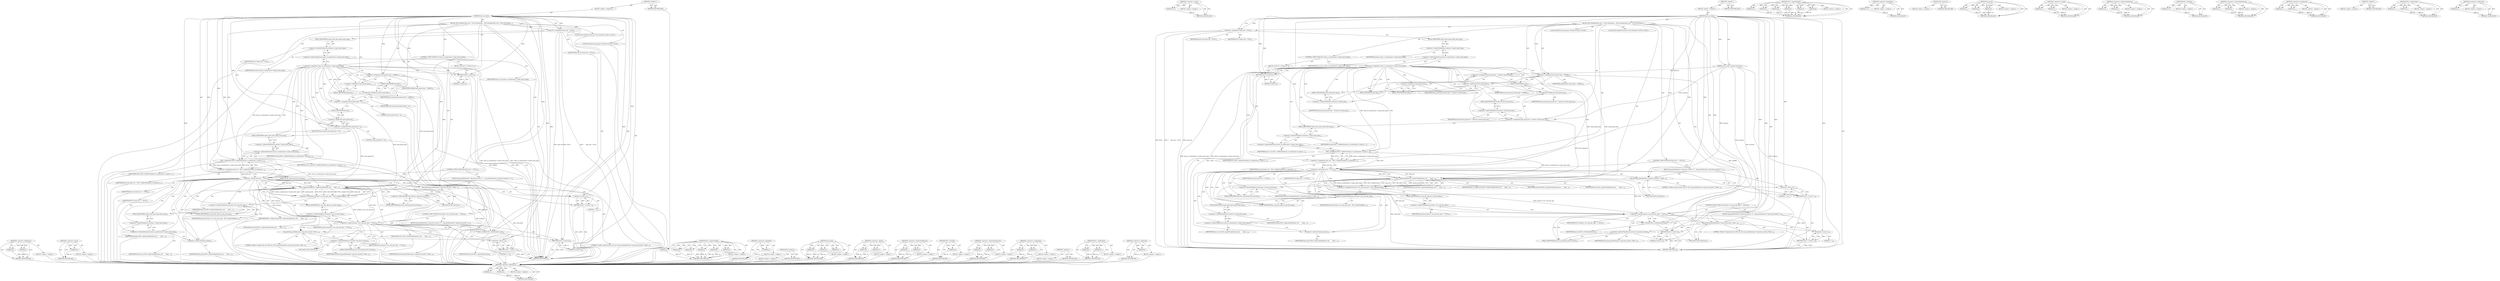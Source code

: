 digraph "&lt;operator&gt;.addressOf" {
vulnerable_146 [label=<(METHOD,&lt;operator&gt;.fieldAccess)>];
vulnerable_147 [label=<(PARAM,p1)>];
vulnerable_148 [label=<(PARAM,p2)>];
vulnerable_149 [label=<(BLOCK,&lt;empty&gt;,&lt;empty&gt;)>];
vulnerable_150 [label=<(METHOD_RETURN,ANY)>];
vulnerable_170 [label=<(METHOD,&lt;operator&gt;.minus)>];
vulnerable_171 [label=<(PARAM,p1)>];
vulnerable_172 [label=<(BLOCK,&lt;empty&gt;,&lt;empty&gt;)>];
vulnerable_173 [label=<(METHOD_RETURN,ANY)>];
vulnerable_6 [label=<(METHOD,&lt;global&gt;)<SUB>1</SUB>>];
vulnerable_7 [label=<(BLOCK,&lt;empty&gt;,&lt;empty&gt;)<SUB>1</SUB>>];
vulnerable_8 [label=<(METHOD,init_nss_hash)<SUB>1</SUB>>];
vulnerable_9 [label=<(PARAM,struct crypto_instance *instance)<SUB>1</SUB>>];
vulnerable_10 [label=<(BLOCK,{
	PK11SlotInfo*	hash_slot = NULL;
	SECItem		ha...,{
	PK11SlotInfo*	hash_slot = NULL;
	SECItem		ha...)<SUB>2</SUB>>];
vulnerable_11 [label="<(LOCAL,PK11SlotInfo* hash_slot: PK11SlotInfo*)<SUB>3</SUB>>"];
vulnerable_12 [label=<(&lt;operator&gt;.assignment,*	hash_slot = NULL)<SUB>3</SUB>>];
vulnerable_13 [label=<(IDENTIFIER,hash_slot,*	hash_slot = NULL)<SUB>3</SUB>>];
vulnerable_14 [label=<(IDENTIFIER,NULL,*	hash_slot = NULL)<SUB>3</SUB>>];
vulnerable_15 [label="<(LOCAL,SECItem hash_param: SECItem)<SUB>4</SUB>>"];
vulnerable_16 [label=<(CONTROL_STRUCTURE,IF,if (!hash_to_nss[instance-&gt;crypto_hash_type]))<SUB>6</SUB>>];
vulnerable_17 [label=<(&lt;operator&gt;.logicalNot,!hash_to_nss[instance-&gt;crypto_hash_type])<SUB>6</SUB>>];
vulnerable_18 [label=<(&lt;operator&gt;.indirectIndexAccess,hash_to_nss[instance-&gt;crypto_hash_type])<SUB>6</SUB>>];
vulnerable_19 [label=<(IDENTIFIER,hash_to_nss,!hash_to_nss[instance-&gt;crypto_hash_type])<SUB>6</SUB>>];
vulnerable_20 [label=<(&lt;operator&gt;.indirectFieldAccess,instance-&gt;crypto_hash_type)<SUB>6</SUB>>];
vulnerable_21 [label=<(IDENTIFIER,instance,!hash_to_nss[instance-&gt;crypto_hash_type])<SUB>6</SUB>>];
vulnerable_22 [label=<(FIELD_IDENTIFIER,crypto_hash_type,crypto_hash_type)<SUB>6</SUB>>];
vulnerable_23 [label=<(BLOCK,{
		return 0;
 	},{
		return 0;
 	})<SUB>6</SUB>>];
vulnerable_24 [label=<(RETURN,return 0;,return 0;)<SUB>7</SUB>>];
vulnerable_25 [label=<(LITERAL,0,return 0;)<SUB>7</SUB>>];
vulnerable_26 [label=<(&lt;operator&gt;.assignment,hash_param.type = siBuffer)<SUB>10</SUB>>];
vulnerable_27 [label=<(&lt;operator&gt;.fieldAccess,hash_param.type)<SUB>10</SUB>>];
vulnerable_28 [label=<(IDENTIFIER,hash_param,hash_param.type = siBuffer)<SUB>10</SUB>>];
vulnerable_29 [label=<(FIELD_IDENTIFIER,type,type)<SUB>10</SUB>>];
vulnerable_30 [label=<(IDENTIFIER,siBuffer,hash_param.type = siBuffer)<SUB>10</SUB>>];
vulnerable_31 [label=<(&lt;operator&gt;.assignment,hash_param.data = 0)<SUB>11</SUB>>];
vulnerable_32 [label=<(&lt;operator&gt;.fieldAccess,hash_param.data)<SUB>11</SUB>>];
vulnerable_33 [label=<(IDENTIFIER,hash_param,hash_param.data = 0)<SUB>11</SUB>>];
vulnerable_34 [label=<(FIELD_IDENTIFIER,data,data)<SUB>11</SUB>>];
vulnerable_35 [label=<(LITERAL,0,hash_param.data = 0)<SUB>11</SUB>>];
vulnerable_36 [label=<(&lt;operator&gt;.assignment,hash_param.len = 0)<SUB>12</SUB>>];
vulnerable_37 [label=<(&lt;operator&gt;.fieldAccess,hash_param.len)<SUB>12</SUB>>];
vulnerable_38 [label=<(IDENTIFIER,hash_param,hash_param.len = 0)<SUB>12</SUB>>];
vulnerable_39 [label=<(FIELD_IDENTIFIER,len,len)<SUB>12</SUB>>];
vulnerable_40 [label=<(LITERAL,0,hash_param.len = 0)<SUB>12</SUB>>];
vulnerable_41 [label=<(&lt;operator&gt;.assignment,hash_slot = PK11_GetBestSlot(hash_to_nss[instan...)<SUB>14</SUB>>];
vulnerable_42 [label=<(IDENTIFIER,hash_slot,hash_slot = PK11_GetBestSlot(hash_to_nss[instan...)<SUB>14</SUB>>];
vulnerable_43 [label=<(PK11_GetBestSlot,PK11_GetBestSlot(hash_to_nss[instance-&gt;crypto_h...)<SUB>14</SUB>>];
vulnerable_44 [label=<(&lt;operator&gt;.indirectIndexAccess,hash_to_nss[instance-&gt;crypto_hash_type])<SUB>14</SUB>>];
vulnerable_45 [label=<(IDENTIFIER,hash_to_nss,PK11_GetBestSlot(hash_to_nss[instance-&gt;crypto_h...)<SUB>14</SUB>>];
vulnerable_46 [label=<(&lt;operator&gt;.indirectFieldAccess,instance-&gt;crypto_hash_type)<SUB>14</SUB>>];
vulnerable_47 [label=<(IDENTIFIER,instance,PK11_GetBestSlot(hash_to_nss[instance-&gt;crypto_h...)<SUB>14</SUB>>];
vulnerable_48 [label=<(FIELD_IDENTIFIER,crypto_hash_type,crypto_hash_type)<SUB>14</SUB>>];
vulnerable_49 [label=<(IDENTIFIER,NULL,PK11_GetBestSlot(hash_to_nss[instance-&gt;crypto_h...)<SUB>14</SUB>>];
vulnerable_50 [label=<(CONTROL_STRUCTURE,IF,if (hash_slot == NULL))<SUB>15</SUB>>];
vulnerable_51 [label=<(&lt;operator&gt;.equals,hash_slot == NULL)<SUB>15</SUB>>];
vulnerable_52 [label=<(IDENTIFIER,hash_slot,hash_slot == NULL)<SUB>15</SUB>>];
vulnerable_53 [label=<(IDENTIFIER,NULL,hash_slot == NULL)<SUB>15</SUB>>];
vulnerable_54 [label=<(BLOCK,{
		log_printf(instance-&gt;log_level_security, &quot;U...,{
		log_printf(instance-&gt;log_level_security, &quot;U...)<SUB>15</SUB>>];
vulnerable_55 [label=<(log_printf,log_printf(instance-&gt;log_level_security, &quot;Unabl...)<SUB>16</SUB>>];
vulnerable_56 [label=<(&lt;operator&gt;.indirectFieldAccess,instance-&gt;log_level_security)<SUB>16</SUB>>];
vulnerable_57 [label=<(IDENTIFIER,instance,log_printf(instance-&gt;log_level_security, &quot;Unabl...)<SUB>16</SUB>>];
vulnerable_58 [label=<(FIELD_IDENTIFIER,log_level_security,log_level_security)<SUB>16</SUB>>];
vulnerable_59 [label=<(LITERAL,&quot;Unable to find security slot (err %d)&quot;,log_printf(instance-&gt;log_level_security, &quot;Unabl...)<SUB>16</SUB>>];
vulnerable_60 [label=<(PR_GetError,PR_GetError())<SUB>17</SUB>>];
vulnerable_61 [label=<(RETURN,return -1;,return -1;)<SUB>18</SUB>>];
vulnerable_62 [label=<(&lt;operator&gt;.minus,-1)<SUB>18</SUB>>];
vulnerable_63 [label=<(LITERAL,1,-1)<SUB>18</SUB>>];
vulnerable_64 [label=<(&lt;operator&gt;.assignment,instance-&gt;nss_sym_key_sign = PK11_ImportSymKey(...)<SUB>21</SUB>>];
vulnerable_65 [label=<(&lt;operator&gt;.indirectFieldAccess,instance-&gt;nss_sym_key_sign)<SUB>21</SUB>>];
vulnerable_66 [label=<(IDENTIFIER,instance,instance-&gt;nss_sym_key_sign = PK11_ImportSymKey(...)<SUB>21</SUB>>];
vulnerable_67 [label=<(FIELD_IDENTIFIER,nss_sym_key_sign,nss_sym_key_sign)<SUB>21</SUB>>];
vulnerable_68 [label=<(PK11_ImportSymKey,PK11_ImportSymKey(hash_slot,
						       hash_...)<SUB>21</SUB>>];
vulnerable_69 [label=<(IDENTIFIER,hash_slot,PK11_ImportSymKey(hash_slot,
						       hash_...)<SUB>21</SUB>>];
vulnerable_70 [label=<(&lt;operator&gt;.indirectIndexAccess,hash_to_nss[instance-&gt;crypto_hash_type])<SUB>22</SUB>>];
vulnerable_71 [label=<(IDENTIFIER,hash_to_nss,PK11_ImportSymKey(hash_slot,
						       hash_...)<SUB>22</SUB>>];
vulnerable_72 [label=<(&lt;operator&gt;.indirectFieldAccess,instance-&gt;crypto_hash_type)<SUB>22</SUB>>];
vulnerable_73 [label=<(IDENTIFIER,instance,PK11_ImportSymKey(hash_slot,
						       hash_...)<SUB>22</SUB>>];
vulnerable_74 [label=<(FIELD_IDENTIFIER,crypto_hash_type,crypto_hash_type)<SUB>22</SUB>>];
vulnerable_75 [label=<(IDENTIFIER,PK11_OriginUnwrap,PK11_ImportSymKey(hash_slot,
						       hash_...)<SUB>23</SUB>>];
vulnerable_76 [label=<(IDENTIFIER,CKA_SIGN,PK11_ImportSymKey(hash_slot,
						       hash_...)<SUB>23</SUB>>];
vulnerable_77 [label=<(&lt;operator&gt;.addressOf,&amp;hash_param)<SUB>24</SUB>>];
vulnerable_78 [label=<(IDENTIFIER,hash_param,PK11_ImportSymKey(hash_slot,
						       hash_...)<SUB>24</SUB>>];
vulnerable_79 [label=<(IDENTIFIER,NULL,PK11_ImportSymKey(hash_slot,
						       hash_...)<SUB>24</SUB>>];
vulnerable_80 [label=<(CONTROL_STRUCTURE,IF,if (instance-&gt;nss_sym_key_sign == NULL))<SUB>25</SUB>>];
vulnerable_81 [label=<(&lt;operator&gt;.equals,instance-&gt;nss_sym_key_sign == NULL)<SUB>25</SUB>>];
vulnerable_82 [label=<(&lt;operator&gt;.indirectFieldAccess,instance-&gt;nss_sym_key_sign)<SUB>25</SUB>>];
vulnerable_83 [label=<(IDENTIFIER,instance,instance-&gt;nss_sym_key_sign == NULL)<SUB>25</SUB>>];
vulnerable_84 [label=<(FIELD_IDENTIFIER,nss_sym_key_sign,nss_sym_key_sign)<SUB>25</SUB>>];
vulnerable_85 [label=<(IDENTIFIER,NULL,instance-&gt;nss_sym_key_sign == NULL)<SUB>25</SUB>>];
vulnerable_86 [label=<(BLOCK,{
		log_printf(instance-&gt;log_level_security, &quot;F...,{
		log_printf(instance-&gt;log_level_security, &quot;F...)<SUB>25</SUB>>];
vulnerable_87 [label=<(log_printf,log_printf(instance-&gt;log_level_security, &quot;Failu...)<SUB>26</SUB>>];
vulnerable_88 [label=<(&lt;operator&gt;.indirectFieldAccess,instance-&gt;log_level_security)<SUB>26</SUB>>];
vulnerable_89 [label=<(IDENTIFIER,instance,log_printf(instance-&gt;log_level_security, &quot;Failu...)<SUB>26</SUB>>];
vulnerable_90 [label=<(FIELD_IDENTIFIER,log_level_security,log_level_security)<SUB>26</SUB>>];
vulnerable_91 [label=<(LITERAL,&quot;Failure to import key into NSS (err %d)&quot;,log_printf(instance-&gt;log_level_security, &quot;Failu...)<SUB>26</SUB>>];
vulnerable_92 [label=<(PR_GetError,PR_GetError())<SUB>27</SUB>>];
vulnerable_93 [label=<(RETURN,return -1;,return -1;)<SUB>28</SUB>>];
vulnerable_94 [label=<(&lt;operator&gt;.minus,-1)<SUB>28</SUB>>];
vulnerable_95 [label=<(LITERAL,1,-1)<SUB>28</SUB>>];
vulnerable_96 [label=<(PK11_FreeSlot,PK11_FreeSlot(hash_slot))<SUB>31</SUB>>];
vulnerable_97 [label=<(IDENTIFIER,hash_slot,PK11_FreeSlot(hash_slot))<SUB>31</SUB>>];
vulnerable_98 [label=<(RETURN,return 0;,return 0;)<SUB>33</SUB>>];
vulnerable_99 [label=<(LITERAL,0,return 0;)<SUB>33</SUB>>];
vulnerable_100 [label=<(METHOD_RETURN,int)<SUB>1</SUB>>];
vulnerable_102 [label=<(METHOD_RETURN,ANY)<SUB>1</SUB>>];
vulnerable_174 [label=<(METHOD,PK11_ImportSymKey)>];
vulnerable_175 [label=<(PARAM,p1)>];
vulnerable_176 [label=<(PARAM,p2)>];
vulnerable_177 [label=<(PARAM,p3)>];
vulnerable_178 [label=<(PARAM,p4)>];
vulnerable_179 [label=<(PARAM,p5)>];
vulnerable_180 [label=<(PARAM,p6)>];
vulnerable_181 [label=<(BLOCK,&lt;empty&gt;,&lt;empty&gt;)>];
vulnerable_182 [label=<(METHOD_RETURN,ANY)>];
vulnerable_132 [label=<(METHOD,&lt;operator&gt;.logicalNot)>];
vulnerable_133 [label=<(PARAM,p1)>];
vulnerable_134 [label=<(BLOCK,&lt;empty&gt;,&lt;empty&gt;)>];
vulnerable_135 [label=<(METHOD_RETURN,ANY)>];
vulnerable_167 [label=<(METHOD,PR_GetError)>];
vulnerable_168 [label=<(BLOCK,&lt;empty&gt;,&lt;empty&gt;)>];
vulnerable_169 [label=<(METHOD_RETURN,ANY)>];
vulnerable_161 [label=<(METHOD,log_printf)>];
vulnerable_162 [label=<(PARAM,p1)>];
vulnerable_163 [label=<(PARAM,p2)>];
vulnerable_164 [label=<(PARAM,p3)>];
vulnerable_165 [label=<(BLOCK,&lt;empty&gt;,&lt;empty&gt;)>];
vulnerable_166 [label=<(METHOD_RETURN,ANY)>];
vulnerable_156 [label=<(METHOD,&lt;operator&gt;.equals)>];
vulnerable_157 [label=<(PARAM,p1)>];
vulnerable_158 [label=<(PARAM,p2)>];
vulnerable_159 [label=<(BLOCK,&lt;empty&gt;,&lt;empty&gt;)>];
vulnerable_160 [label=<(METHOD_RETURN,ANY)>];
vulnerable_141 [label=<(METHOD,&lt;operator&gt;.indirectFieldAccess)>];
vulnerable_142 [label=<(PARAM,p1)>];
vulnerable_143 [label=<(PARAM,p2)>];
vulnerable_144 [label=<(BLOCK,&lt;empty&gt;,&lt;empty&gt;)>];
vulnerable_145 [label=<(METHOD_RETURN,ANY)>];
vulnerable_187 [label=<(METHOD,PK11_FreeSlot)>];
vulnerable_188 [label=<(PARAM,p1)>];
vulnerable_189 [label=<(BLOCK,&lt;empty&gt;,&lt;empty&gt;)>];
vulnerable_190 [label=<(METHOD_RETURN,ANY)>];
vulnerable_136 [label=<(METHOD,&lt;operator&gt;.indirectIndexAccess)>];
vulnerable_137 [label=<(PARAM,p1)>];
vulnerable_138 [label=<(PARAM,p2)>];
vulnerable_139 [label=<(BLOCK,&lt;empty&gt;,&lt;empty&gt;)>];
vulnerable_140 [label=<(METHOD_RETURN,ANY)>];
vulnerable_127 [label=<(METHOD,&lt;operator&gt;.assignment)>];
vulnerable_128 [label=<(PARAM,p1)>];
vulnerable_129 [label=<(PARAM,p2)>];
vulnerable_130 [label=<(BLOCK,&lt;empty&gt;,&lt;empty&gt;)>];
vulnerable_131 [label=<(METHOD_RETURN,ANY)>];
vulnerable_121 [label=<(METHOD,&lt;global&gt;)<SUB>1</SUB>>];
vulnerable_122 [label=<(BLOCK,&lt;empty&gt;,&lt;empty&gt;)>];
vulnerable_123 [label=<(METHOD_RETURN,ANY)>];
vulnerable_151 [label=<(METHOD,PK11_GetBestSlot)>];
vulnerable_152 [label=<(PARAM,p1)>];
vulnerable_153 [label=<(PARAM,p2)>];
vulnerable_154 [label=<(BLOCK,&lt;empty&gt;,&lt;empty&gt;)>];
vulnerable_155 [label=<(METHOD_RETURN,ANY)>];
vulnerable_183 [label=<(METHOD,&lt;operator&gt;.addressOf)>];
vulnerable_184 [label=<(PARAM,p1)>];
vulnerable_185 [label=<(BLOCK,&lt;empty&gt;,&lt;empty&gt;)>];
vulnerable_186 [label=<(METHOD_RETURN,ANY)>];
fixed_150 [label=<(METHOD,&lt;operator&gt;.fieldAccess)>];
fixed_151 [label=<(PARAM,p1)>];
fixed_152 [label=<(PARAM,p2)>];
fixed_153 [label=<(BLOCK,&lt;empty&gt;,&lt;empty&gt;)>];
fixed_154 [label=<(METHOD_RETURN,ANY)>];
fixed_174 [label=<(METHOD,&lt;operator&gt;.minus)>];
fixed_175 [label=<(PARAM,p1)>];
fixed_176 [label=<(BLOCK,&lt;empty&gt;,&lt;empty&gt;)>];
fixed_177 [label=<(METHOD_RETURN,ANY)>];
fixed_6 [label=<(METHOD,&lt;global&gt;)<SUB>1</SUB>>];
fixed_7 [label=<(BLOCK,&lt;empty&gt;,&lt;empty&gt;)<SUB>1</SUB>>];
fixed_8 [label=<(METHOD,init_nss_hash)<SUB>1</SUB>>];
fixed_9 [label=<(PARAM,struct crypto_instance *instance)<SUB>1</SUB>>];
fixed_10 [label=<(BLOCK,{
	PK11SlotInfo*	hash_slot = NULL;
	SECItem		ha...,{
	PK11SlotInfo*	hash_slot = NULL;
	SECItem		ha...)<SUB>2</SUB>>];
fixed_11 [label="<(LOCAL,PK11SlotInfo* hash_slot: PK11SlotInfo*)<SUB>3</SUB>>"];
fixed_12 [label=<(&lt;operator&gt;.assignment,*	hash_slot = NULL)<SUB>3</SUB>>];
fixed_13 [label=<(IDENTIFIER,hash_slot,*	hash_slot = NULL)<SUB>3</SUB>>];
fixed_14 [label=<(IDENTIFIER,NULL,*	hash_slot = NULL)<SUB>3</SUB>>];
fixed_15 [label="<(LOCAL,SECItem hash_param: SECItem)<SUB>4</SUB>>"];
fixed_16 [label=<(CONTROL_STRUCTURE,IF,if (!hash_to_nss[instance-&gt;crypto_hash_type]))<SUB>6</SUB>>];
fixed_17 [label=<(&lt;operator&gt;.logicalNot,!hash_to_nss[instance-&gt;crypto_hash_type])<SUB>6</SUB>>];
fixed_18 [label=<(&lt;operator&gt;.indirectIndexAccess,hash_to_nss[instance-&gt;crypto_hash_type])<SUB>6</SUB>>];
fixed_19 [label=<(IDENTIFIER,hash_to_nss,!hash_to_nss[instance-&gt;crypto_hash_type])<SUB>6</SUB>>];
fixed_20 [label=<(&lt;operator&gt;.indirectFieldAccess,instance-&gt;crypto_hash_type)<SUB>6</SUB>>];
fixed_21 [label=<(IDENTIFIER,instance,!hash_to_nss[instance-&gt;crypto_hash_type])<SUB>6</SUB>>];
fixed_22 [label=<(FIELD_IDENTIFIER,crypto_hash_type,crypto_hash_type)<SUB>6</SUB>>];
fixed_23 [label=<(BLOCK,{
		return 0;
 	},{
		return 0;
 	})<SUB>6</SUB>>];
fixed_24 [label=<(RETURN,return 0;,return 0;)<SUB>7</SUB>>];
fixed_25 [label=<(LITERAL,0,return 0;)<SUB>7</SUB>>];
fixed_26 [label=<(&lt;operator&gt;.assignment,hash_param.type = siBuffer)<SUB>10</SUB>>];
fixed_27 [label=<(&lt;operator&gt;.fieldAccess,hash_param.type)<SUB>10</SUB>>];
fixed_28 [label=<(IDENTIFIER,hash_param,hash_param.type = siBuffer)<SUB>10</SUB>>];
fixed_29 [label=<(FIELD_IDENTIFIER,type,type)<SUB>10</SUB>>];
fixed_30 [label=<(IDENTIFIER,siBuffer,hash_param.type = siBuffer)<SUB>10</SUB>>];
fixed_31 [label=<(&lt;operator&gt;.assignment,hash_param.data = instance-&gt;private_key)<SUB>11</SUB>>];
fixed_32 [label=<(&lt;operator&gt;.fieldAccess,hash_param.data)<SUB>11</SUB>>];
fixed_33 [label=<(IDENTIFIER,hash_param,hash_param.data = instance-&gt;private_key)<SUB>11</SUB>>];
fixed_34 [label=<(FIELD_IDENTIFIER,data,data)<SUB>11</SUB>>];
fixed_35 [label=<(&lt;operator&gt;.indirectFieldAccess,instance-&gt;private_key)<SUB>11</SUB>>];
fixed_36 [label=<(IDENTIFIER,instance,hash_param.data = instance-&gt;private_key)<SUB>11</SUB>>];
fixed_37 [label=<(FIELD_IDENTIFIER,private_key,private_key)<SUB>11</SUB>>];
fixed_38 [label=<(&lt;operator&gt;.assignment,hash_param.len = instance-&gt;private_key_len)<SUB>12</SUB>>];
fixed_39 [label=<(&lt;operator&gt;.fieldAccess,hash_param.len)<SUB>12</SUB>>];
fixed_40 [label=<(IDENTIFIER,hash_param,hash_param.len = instance-&gt;private_key_len)<SUB>12</SUB>>];
fixed_41 [label=<(FIELD_IDENTIFIER,len,len)<SUB>12</SUB>>];
fixed_42 [label=<(&lt;operator&gt;.indirectFieldAccess,instance-&gt;private_key_len)<SUB>12</SUB>>];
fixed_43 [label=<(IDENTIFIER,instance,hash_param.len = instance-&gt;private_key_len)<SUB>12</SUB>>];
fixed_44 [label=<(FIELD_IDENTIFIER,private_key_len,private_key_len)<SUB>12</SUB>>];
fixed_45 [label=<(&lt;operator&gt;.assignment,hash_slot = PK11_GetBestSlot(hash_to_nss[instan...)<SUB>14</SUB>>];
fixed_46 [label=<(IDENTIFIER,hash_slot,hash_slot = PK11_GetBestSlot(hash_to_nss[instan...)<SUB>14</SUB>>];
fixed_47 [label=<(PK11_GetBestSlot,PK11_GetBestSlot(hash_to_nss[instance-&gt;crypto_h...)<SUB>14</SUB>>];
fixed_48 [label=<(&lt;operator&gt;.indirectIndexAccess,hash_to_nss[instance-&gt;crypto_hash_type])<SUB>14</SUB>>];
fixed_49 [label=<(IDENTIFIER,hash_to_nss,PK11_GetBestSlot(hash_to_nss[instance-&gt;crypto_h...)<SUB>14</SUB>>];
fixed_50 [label=<(&lt;operator&gt;.indirectFieldAccess,instance-&gt;crypto_hash_type)<SUB>14</SUB>>];
fixed_51 [label=<(IDENTIFIER,instance,PK11_GetBestSlot(hash_to_nss[instance-&gt;crypto_h...)<SUB>14</SUB>>];
fixed_52 [label=<(FIELD_IDENTIFIER,crypto_hash_type,crypto_hash_type)<SUB>14</SUB>>];
fixed_53 [label=<(IDENTIFIER,NULL,PK11_GetBestSlot(hash_to_nss[instance-&gt;crypto_h...)<SUB>14</SUB>>];
fixed_54 [label=<(CONTROL_STRUCTURE,IF,if (hash_slot == NULL))<SUB>15</SUB>>];
fixed_55 [label=<(&lt;operator&gt;.equals,hash_slot == NULL)<SUB>15</SUB>>];
fixed_56 [label=<(IDENTIFIER,hash_slot,hash_slot == NULL)<SUB>15</SUB>>];
fixed_57 [label=<(IDENTIFIER,NULL,hash_slot == NULL)<SUB>15</SUB>>];
fixed_58 [label=<(BLOCK,{
		log_printf(instance-&gt;log_level_security, &quot;U...,{
		log_printf(instance-&gt;log_level_security, &quot;U...)<SUB>15</SUB>>];
fixed_59 [label=<(log_printf,log_printf(instance-&gt;log_level_security, &quot;Unabl...)<SUB>16</SUB>>];
fixed_60 [label=<(&lt;operator&gt;.indirectFieldAccess,instance-&gt;log_level_security)<SUB>16</SUB>>];
fixed_61 [label=<(IDENTIFIER,instance,log_printf(instance-&gt;log_level_security, &quot;Unabl...)<SUB>16</SUB>>];
fixed_62 [label=<(FIELD_IDENTIFIER,log_level_security,log_level_security)<SUB>16</SUB>>];
fixed_63 [label=<(LITERAL,&quot;Unable to find security slot (err %d)&quot;,log_printf(instance-&gt;log_level_security, &quot;Unabl...)<SUB>16</SUB>>];
fixed_64 [label=<(PR_GetError,PR_GetError())<SUB>17</SUB>>];
fixed_65 [label=<(RETURN,return -1;,return -1;)<SUB>18</SUB>>];
fixed_66 [label=<(&lt;operator&gt;.minus,-1)<SUB>18</SUB>>];
fixed_67 [label=<(LITERAL,1,-1)<SUB>18</SUB>>];
fixed_68 [label=<(&lt;operator&gt;.assignment,instance-&gt;nss_sym_key_sign = PK11_ImportSymKey(...)<SUB>21</SUB>>];
fixed_69 [label=<(&lt;operator&gt;.indirectFieldAccess,instance-&gt;nss_sym_key_sign)<SUB>21</SUB>>];
fixed_70 [label=<(IDENTIFIER,instance,instance-&gt;nss_sym_key_sign = PK11_ImportSymKey(...)<SUB>21</SUB>>];
fixed_71 [label=<(FIELD_IDENTIFIER,nss_sym_key_sign,nss_sym_key_sign)<SUB>21</SUB>>];
fixed_72 [label=<(PK11_ImportSymKey,PK11_ImportSymKey(hash_slot,
						       hash_...)<SUB>21</SUB>>];
fixed_73 [label=<(IDENTIFIER,hash_slot,PK11_ImportSymKey(hash_slot,
						       hash_...)<SUB>21</SUB>>];
fixed_74 [label=<(&lt;operator&gt;.indirectIndexAccess,hash_to_nss[instance-&gt;crypto_hash_type])<SUB>22</SUB>>];
fixed_75 [label=<(IDENTIFIER,hash_to_nss,PK11_ImportSymKey(hash_slot,
						       hash_...)<SUB>22</SUB>>];
fixed_76 [label=<(&lt;operator&gt;.indirectFieldAccess,instance-&gt;crypto_hash_type)<SUB>22</SUB>>];
fixed_77 [label=<(IDENTIFIER,instance,PK11_ImportSymKey(hash_slot,
						       hash_...)<SUB>22</SUB>>];
fixed_78 [label=<(FIELD_IDENTIFIER,crypto_hash_type,crypto_hash_type)<SUB>22</SUB>>];
fixed_79 [label=<(IDENTIFIER,PK11_OriginUnwrap,PK11_ImportSymKey(hash_slot,
						       hash_...)<SUB>23</SUB>>];
fixed_80 [label=<(IDENTIFIER,CKA_SIGN,PK11_ImportSymKey(hash_slot,
						       hash_...)<SUB>23</SUB>>];
fixed_81 [label=<(&lt;operator&gt;.addressOf,&amp;hash_param)<SUB>24</SUB>>];
fixed_82 [label=<(IDENTIFIER,hash_param,PK11_ImportSymKey(hash_slot,
						       hash_...)<SUB>24</SUB>>];
fixed_83 [label=<(IDENTIFIER,NULL,PK11_ImportSymKey(hash_slot,
						       hash_...)<SUB>24</SUB>>];
fixed_84 [label=<(CONTROL_STRUCTURE,IF,if (instance-&gt;nss_sym_key_sign == NULL))<SUB>25</SUB>>];
fixed_85 [label=<(&lt;operator&gt;.equals,instance-&gt;nss_sym_key_sign == NULL)<SUB>25</SUB>>];
fixed_86 [label=<(&lt;operator&gt;.indirectFieldAccess,instance-&gt;nss_sym_key_sign)<SUB>25</SUB>>];
fixed_87 [label=<(IDENTIFIER,instance,instance-&gt;nss_sym_key_sign == NULL)<SUB>25</SUB>>];
fixed_88 [label=<(FIELD_IDENTIFIER,nss_sym_key_sign,nss_sym_key_sign)<SUB>25</SUB>>];
fixed_89 [label=<(IDENTIFIER,NULL,instance-&gt;nss_sym_key_sign == NULL)<SUB>25</SUB>>];
fixed_90 [label=<(BLOCK,{
		log_printf(instance-&gt;log_level_security, &quot;F...,{
		log_printf(instance-&gt;log_level_security, &quot;F...)<SUB>25</SUB>>];
fixed_91 [label=<(log_printf,log_printf(instance-&gt;log_level_security, &quot;Failu...)<SUB>26</SUB>>];
fixed_92 [label=<(&lt;operator&gt;.indirectFieldAccess,instance-&gt;log_level_security)<SUB>26</SUB>>];
fixed_93 [label=<(IDENTIFIER,instance,log_printf(instance-&gt;log_level_security, &quot;Failu...)<SUB>26</SUB>>];
fixed_94 [label=<(FIELD_IDENTIFIER,log_level_security,log_level_security)<SUB>26</SUB>>];
fixed_95 [label=<(LITERAL,&quot;Failure to import key into NSS (err %d)&quot;,log_printf(instance-&gt;log_level_security, &quot;Failu...)<SUB>26</SUB>>];
fixed_96 [label=<(PR_GetError,PR_GetError())<SUB>27</SUB>>];
fixed_97 [label=<(RETURN,return -1;,return -1;)<SUB>28</SUB>>];
fixed_98 [label=<(&lt;operator&gt;.minus,-1)<SUB>28</SUB>>];
fixed_99 [label=<(LITERAL,1,-1)<SUB>28</SUB>>];
fixed_100 [label=<(PK11_FreeSlot,PK11_FreeSlot(hash_slot))<SUB>31</SUB>>];
fixed_101 [label=<(IDENTIFIER,hash_slot,PK11_FreeSlot(hash_slot))<SUB>31</SUB>>];
fixed_102 [label=<(RETURN,return 0;,return 0;)<SUB>33</SUB>>];
fixed_103 [label=<(LITERAL,0,return 0;)<SUB>33</SUB>>];
fixed_104 [label=<(METHOD_RETURN,int)<SUB>1</SUB>>];
fixed_106 [label=<(METHOD_RETURN,ANY)<SUB>1</SUB>>];
fixed_178 [label=<(METHOD,PK11_ImportSymKey)>];
fixed_179 [label=<(PARAM,p1)>];
fixed_180 [label=<(PARAM,p2)>];
fixed_181 [label=<(PARAM,p3)>];
fixed_182 [label=<(PARAM,p4)>];
fixed_183 [label=<(PARAM,p5)>];
fixed_184 [label=<(PARAM,p6)>];
fixed_185 [label=<(BLOCK,&lt;empty&gt;,&lt;empty&gt;)>];
fixed_186 [label=<(METHOD_RETURN,ANY)>];
fixed_136 [label=<(METHOD,&lt;operator&gt;.logicalNot)>];
fixed_137 [label=<(PARAM,p1)>];
fixed_138 [label=<(BLOCK,&lt;empty&gt;,&lt;empty&gt;)>];
fixed_139 [label=<(METHOD_RETURN,ANY)>];
fixed_171 [label=<(METHOD,PR_GetError)>];
fixed_172 [label=<(BLOCK,&lt;empty&gt;,&lt;empty&gt;)>];
fixed_173 [label=<(METHOD_RETURN,ANY)>];
fixed_165 [label=<(METHOD,log_printf)>];
fixed_166 [label=<(PARAM,p1)>];
fixed_167 [label=<(PARAM,p2)>];
fixed_168 [label=<(PARAM,p3)>];
fixed_169 [label=<(BLOCK,&lt;empty&gt;,&lt;empty&gt;)>];
fixed_170 [label=<(METHOD_RETURN,ANY)>];
fixed_160 [label=<(METHOD,&lt;operator&gt;.equals)>];
fixed_161 [label=<(PARAM,p1)>];
fixed_162 [label=<(PARAM,p2)>];
fixed_163 [label=<(BLOCK,&lt;empty&gt;,&lt;empty&gt;)>];
fixed_164 [label=<(METHOD_RETURN,ANY)>];
fixed_145 [label=<(METHOD,&lt;operator&gt;.indirectFieldAccess)>];
fixed_146 [label=<(PARAM,p1)>];
fixed_147 [label=<(PARAM,p2)>];
fixed_148 [label=<(BLOCK,&lt;empty&gt;,&lt;empty&gt;)>];
fixed_149 [label=<(METHOD_RETURN,ANY)>];
fixed_191 [label=<(METHOD,PK11_FreeSlot)>];
fixed_192 [label=<(PARAM,p1)>];
fixed_193 [label=<(BLOCK,&lt;empty&gt;,&lt;empty&gt;)>];
fixed_194 [label=<(METHOD_RETURN,ANY)>];
fixed_140 [label=<(METHOD,&lt;operator&gt;.indirectIndexAccess)>];
fixed_141 [label=<(PARAM,p1)>];
fixed_142 [label=<(PARAM,p2)>];
fixed_143 [label=<(BLOCK,&lt;empty&gt;,&lt;empty&gt;)>];
fixed_144 [label=<(METHOD_RETURN,ANY)>];
fixed_131 [label=<(METHOD,&lt;operator&gt;.assignment)>];
fixed_132 [label=<(PARAM,p1)>];
fixed_133 [label=<(PARAM,p2)>];
fixed_134 [label=<(BLOCK,&lt;empty&gt;,&lt;empty&gt;)>];
fixed_135 [label=<(METHOD_RETURN,ANY)>];
fixed_125 [label=<(METHOD,&lt;global&gt;)<SUB>1</SUB>>];
fixed_126 [label=<(BLOCK,&lt;empty&gt;,&lt;empty&gt;)>];
fixed_127 [label=<(METHOD_RETURN,ANY)>];
fixed_155 [label=<(METHOD,PK11_GetBestSlot)>];
fixed_156 [label=<(PARAM,p1)>];
fixed_157 [label=<(PARAM,p2)>];
fixed_158 [label=<(BLOCK,&lt;empty&gt;,&lt;empty&gt;)>];
fixed_159 [label=<(METHOD_RETURN,ANY)>];
fixed_187 [label=<(METHOD,&lt;operator&gt;.addressOf)>];
fixed_188 [label=<(PARAM,p1)>];
fixed_189 [label=<(BLOCK,&lt;empty&gt;,&lt;empty&gt;)>];
fixed_190 [label=<(METHOD_RETURN,ANY)>];
vulnerable_146 -> vulnerable_147  [key=0, label="AST: "];
vulnerable_146 -> vulnerable_147  [key=1, label="DDG: "];
vulnerable_146 -> vulnerable_149  [key=0, label="AST: "];
vulnerable_146 -> vulnerable_148  [key=0, label="AST: "];
vulnerable_146 -> vulnerable_148  [key=1, label="DDG: "];
vulnerable_146 -> vulnerable_150  [key=0, label="AST: "];
vulnerable_146 -> vulnerable_150  [key=1, label="CFG: "];
vulnerable_147 -> vulnerable_150  [key=0, label="DDG: p1"];
vulnerable_148 -> vulnerable_150  [key=0, label="DDG: p2"];
vulnerable_149 -> fixed_150  [key=0];
vulnerable_150 -> fixed_150  [key=0];
vulnerable_170 -> vulnerable_171  [key=0, label="AST: "];
vulnerable_170 -> vulnerable_171  [key=1, label="DDG: "];
vulnerable_170 -> vulnerable_172  [key=0, label="AST: "];
vulnerable_170 -> vulnerable_173  [key=0, label="AST: "];
vulnerable_170 -> vulnerable_173  [key=1, label="CFG: "];
vulnerable_171 -> vulnerable_173  [key=0, label="DDG: p1"];
vulnerable_172 -> fixed_150  [key=0];
vulnerable_173 -> fixed_150  [key=0];
vulnerable_6 -> vulnerable_7  [key=0, label="AST: "];
vulnerable_6 -> vulnerable_102  [key=0, label="AST: "];
vulnerable_6 -> vulnerable_102  [key=1, label="CFG: "];
vulnerable_7 -> vulnerable_8  [key=0, label="AST: "];
vulnerable_8 -> vulnerable_9  [key=0, label="AST: "];
vulnerable_8 -> vulnerable_9  [key=1, label="DDG: "];
vulnerable_8 -> vulnerable_10  [key=0, label="AST: "];
vulnerable_8 -> vulnerable_100  [key=0, label="AST: "];
vulnerable_8 -> vulnerable_12  [key=0, label="CFG: "];
vulnerable_8 -> vulnerable_12  [key=1, label="DDG: "];
vulnerable_8 -> vulnerable_26  [key=0, label="DDG: "];
vulnerable_8 -> vulnerable_31  [key=0, label="DDG: "];
vulnerable_8 -> vulnerable_36  [key=0, label="DDG: "];
vulnerable_8 -> vulnerable_98  [key=0, label="DDG: "];
vulnerable_8 -> vulnerable_96  [key=0, label="DDG: "];
vulnerable_8 -> vulnerable_99  [key=0, label="DDG: "];
vulnerable_8 -> vulnerable_24  [key=0, label="DDG: "];
vulnerable_8 -> vulnerable_43  [key=0, label="DDG: "];
vulnerable_8 -> vulnerable_51  [key=0, label="DDG: "];
vulnerable_8 -> vulnerable_68  [key=0, label="DDG: "];
vulnerable_8 -> vulnerable_81  [key=0, label="DDG: "];
vulnerable_8 -> vulnerable_25  [key=0, label="DDG: "];
vulnerable_8 -> vulnerable_55  [key=0, label="DDG: "];
vulnerable_8 -> vulnerable_87  [key=0, label="DDG: "];
vulnerable_8 -> vulnerable_62  [key=0, label="DDG: "];
vulnerable_8 -> vulnerable_94  [key=0, label="DDG: "];
vulnerable_9 -> vulnerable_100  [key=0, label="DDG: instance"];
vulnerable_9 -> vulnerable_81  [key=0, label="DDG: instance"];
vulnerable_9 -> vulnerable_55  [key=0, label="DDG: instance"];
vulnerable_9 -> vulnerable_87  [key=0, label="DDG: instance"];
vulnerable_10 -> vulnerable_11  [key=0, label="AST: "];
vulnerable_10 -> vulnerable_12  [key=0, label="AST: "];
vulnerable_10 -> vulnerable_15  [key=0, label="AST: "];
vulnerable_10 -> vulnerable_16  [key=0, label="AST: "];
vulnerable_10 -> vulnerable_26  [key=0, label="AST: "];
vulnerable_10 -> vulnerable_31  [key=0, label="AST: "];
vulnerable_10 -> vulnerable_36  [key=0, label="AST: "];
vulnerable_10 -> vulnerable_41  [key=0, label="AST: "];
vulnerable_10 -> vulnerable_50  [key=0, label="AST: "];
vulnerable_10 -> vulnerable_64  [key=0, label="AST: "];
vulnerable_10 -> vulnerable_80  [key=0, label="AST: "];
vulnerable_10 -> vulnerable_96  [key=0, label="AST: "];
vulnerable_10 -> vulnerable_98  [key=0, label="AST: "];
vulnerable_11 -> fixed_150  [key=0];
vulnerable_12 -> vulnerable_13  [key=0, label="AST: "];
vulnerable_12 -> vulnerable_14  [key=0, label="AST: "];
vulnerable_12 -> vulnerable_22  [key=0, label="CFG: "];
vulnerable_12 -> vulnerable_100  [key=0, label="DDG: hash_slot"];
vulnerable_12 -> vulnerable_100  [key=1, label="DDG: NULL"];
vulnerable_12 -> vulnerable_100  [key=2, label="DDG: *	hash_slot = NULL"];
vulnerable_13 -> fixed_150  [key=0];
vulnerable_14 -> fixed_150  [key=0];
vulnerable_15 -> fixed_150  [key=0];
vulnerable_16 -> vulnerable_17  [key=0, label="AST: "];
vulnerable_16 -> vulnerable_23  [key=0, label="AST: "];
vulnerable_17 -> vulnerable_18  [key=0, label="AST: "];
vulnerable_17 -> vulnerable_24  [key=0, label="CFG: "];
vulnerable_17 -> vulnerable_24  [key=1, label="CDG: "];
vulnerable_17 -> vulnerable_29  [key=0, label="CFG: "];
vulnerable_17 -> vulnerable_29  [key=1, label="CDG: "];
vulnerable_17 -> vulnerable_100  [key=0, label="DDG: hash_to_nss[instance-&gt;crypto_hash_type]"];
vulnerable_17 -> vulnerable_100  [key=1, label="DDG: !hash_to_nss[instance-&gt;crypto_hash_type]"];
vulnerable_17 -> vulnerable_43  [key=0, label="DDG: hash_to_nss[instance-&gt;crypto_hash_type]"];
vulnerable_17 -> vulnerable_43  [key=1, label="CDG: "];
vulnerable_17 -> vulnerable_34  [key=0, label="CDG: "];
vulnerable_17 -> vulnerable_48  [key=0, label="CDG: "];
vulnerable_17 -> vulnerable_32  [key=0, label="CDG: "];
vulnerable_17 -> vulnerable_26  [key=0, label="CDG: "];
vulnerable_17 -> vulnerable_51  [key=0, label="CDG: "];
vulnerable_17 -> vulnerable_37  [key=0, label="CDG: "];
vulnerable_17 -> vulnerable_46  [key=0, label="CDG: "];
vulnerable_17 -> vulnerable_27  [key=0, label="CDG: "];
vulnerable_17 -> vulnerable_44  [key=0, label="CDG: "];
vulnerable_17 -> vulnerable_36  [key=0, label="CDG: "];
vulnerable_17 -> vulnerable_41  [key=0, label="CDG: "];
vulnerable_17 -> vulnerable_39  [key=0, label="CDG: "];
vulnerable_17 -> vulnerable_31  [key=0, label="CDG: "];
vulnerable_18 -> vulnerable_19  [key=0, label="AST: "];
vulnerable_18 -> vulnerable_20  [key=0, label="AST: "];
vulnerable_18 -> vulnerable_17  [key=0, label="CFG: "];
vulnerable_19 -> fixed_150  [key=0];
vulnerable_20 -> vulnerable_21  [key=0, label="AST: "];
vulnerable_20 -> vulnerable_22  [key=0, label="AST: "];
vulnerable_20 -> vulnerable_18  [key=0, label="CFG: "];
vulnerable_21 -> fixed_150  [key=0];
vulnerable_22 -> vulnerable_20  [key=0, label="CFG: "];
vulnerable_23 -> vulnerable_24  [key=0, label="AST: "];
vulnerable_24 -> vulnerable_25  [key=0, label="AST: "];
vulnerable_24 -> vulnerable_100  [key=0, label="CFG: "];
vulnerable_24 -> vulnerable_100  [key=1, label="DDG: &lt;RET&gt;"];
vulnerable_25 -> vulnerable_24  [key=0, label="DDG: 0"];
vulnerable_26 -> vulnerable_27  [key=0, label="AST: "];
vulnerable_26 -> vulnerable_30  [key=0, label="AST: "];
vulnerable_26 -> vulnerable_34  [key=0, label="CFG: "];
vulnerable_26 -> vulnerable_100  [key=0, label="DDG: siBuffer"];
vulnerable_26 -> vulnerable_68  [key=0, label="DDG: hash_param.type"];
vulnerable_27 -> vulnerable_28  [key=0, label="AST: "];
vulnerable_27 -> vulnerable_29  [key=0, label="AST: "];
vulnerable_27 -> vulnerable_26  [key=0, label="CFG: "];
vulnerable_28 -> fixed_150  [key=0];
vulnerable_29 -> vulnerable_27  [key=0, label="CFG: "];
vulnerable_30 -> fixed_150  [key=0];
vulnerable_31 -> vulnerable_32  [key=0, label="AST: "];
vulnerable_31 -> vulnerable_35  [key=0, label="AST: "];
vulnerable_31 -> vulnerable_39  [key=0, label="CFG: "];
vulnerable_31 -> vulnerable_68  [key=0, label="DDG: hash_param.data"];
vulnerable_32 -> vulnerable_33  [key=0, label="AST: "];
vulnerable_32 -> vulnerable_34  [key=0, label="AST: "];
vulnerable_32 -> vulnerable_31  [key=0, label="CFG: "];
vulnerable_33 -> fixed_150  [key=0];
vulnerable_34 -> vulnerable_32  [key=0, label="CFG: "];
vulnerable_35 -> fixed_150  [key=0];
vulnerable_36 -> vulnerable_37  [key=0, label="AST: "];
vulnerable_36 -> vulnerable_40  [key=0, label="AST: "];
vulnerable_36 -> vulnerable_48  [key=0, label="CFG: "];
vulnerable_36 -> vulnerable_68  [key=0, label="DDG: hash_param.len"];
vulnerable_37 -> vulnerable_38  [key=0, label="AST: "];
vulnerable_37 -> vulnerable_39  [key=0, label="AST: "];
vulnerable_37 -> vulnerable_36  [key=0, label="CFG: "];
vulnerable_38 -> fixed_150  [key=0];
vulnerable_39 -> vulnerable_37  [key=0, label="CFG: "];
vulnerable_40 -> fixed_150  [key=0];
vulnerable_41 -> vulnerable_42  [key=0, label="AST: "];
vulnerable_41 -> vulnerable_43  [key=0, label="AST: "];
vulnerable_41 -> vulnerable_51  [key=0, label="CFG: "];
vulnerable_41 -> vulnerable_51  [key=1, label="DDG: hash_slot"];
vulnerable_42 -> fixed_150  [key=0];
vulnerable_43 -> vulnerable_44  [key=0, label="AST: "];
vulnerable_43 -> vulnerable_49  [key=0, label="AST: "];
vulnerable_43 -> vulnerable_41  [key=0, label="CFG: "];
vulnerable_43 -> vulnerable_41  [key=1, label="DDG: hash_to_nss[instance-&gt;crypto_hash_type]"];
vulnerable_43 -> vulnerable_41  [key=2, label="DDG: NULL"];
vulnerable_43 -> vulnerable_51  [key=0, label="DDG: NULL"];
vulnerable_43 -> vulnerable_68  [key=0, label="DDG: hash_to_nss[instance-&gt;crypto_hash_type]"];
vulnerable_44 -> vulnerable_45  [key=0, label="AST: "];
vulnerable_44 -> vulnerable_46  [key=0, label="AST: "];
vulnerable_44 -> vulnerable_43  [key=0, label="CFG: "];
vulnerable_45 -> fixed_150  [key=0];
vulnerable_46 -> vulnerable_47  [key=0, label="AST: "];
vulnerable_46 -> vulnerable_48  [key=0, label="AST: "];
vulnerable_46 -> vulnerable_44  [key=0, label="CFG: "];
vulnerable_47 -> fixed_150  [key=0];
vulnerable_48 -> vulnerable_46  [key=0, label="CFG: "];
vulnerable_49 -> fixed_150  [key=0];
vulnerable_50 -> vulnerable_51  [key=0, label="AST: "];
vulnerable_50 -> vulnerable_54  [key=0, label="AST: "];
vulnerable_51 -> vulnerable_52  [key=0, label="AST: "];
vulnerable_51 -> vulnerable_53  [key=0, label="AST: "];
vulnerable_51 -> vulnerable_58  [key=0, label="CFG: "];
vulnerable_51 -> vulnerable_58  [key=1, label="CDG: "];
vulnerable_51 -> vulnerable_67  [key=0, label="CFG: "];
vulnerable_51 -> vulnerable_67  [key=1, label="CDG: "];
vulnerable_51 -> vulnerable_68  [key=0, label="DDG: hash_slot"];
vulnerable_51 -> vulnerable_68  [key=1, label="DDG: NULL"];
vulnerable_51 -> vulnerable_68  [key=2, label="CDG: "];
vulnerable_51 -> vulnerable_60  [key=0, label="CDG: "];
vulnerable_51 -> vulnerable_77  [key=0, label="CDG: "];
vulnerable_51 -> vulnerable_64  [key=0, label="CDG: "];
vulnerable_51 -> vulnerable_81  [key=0, label="CDG: "];
vulnerable_51 -> vulnerable_84  [key=0, label="CDG: "];
vulnerable_51 -> vulnerable_72  [key=0, label="CDG: "];
vulnerable_51 -> vulnerable_56  [key=0, label="CDG: "];
vulnerable_51 -> vulnerable_74  [key=0, label="CDG: "];
vulnerable_51 -> vulnerable_65  [key=0, label="CDG: "];
vulnerable_51 -> vulnerable_82  [key=0, label="CDG: "];
vulnerable_51 -> vulnerable_61  [key=0, label="CDG: "];
vulnerable_51 -> vulnerable_70  [key=0, label="CDG: "];
vulnerable_51 -> vulnerable_55  [key=0, label="CDG: "];
vulnerable_51 -> vulnerable_62  [key=0, label="CDG: "];
vulnerable_52 -> fixed_150  [key=0];
vulnerable_53 -> fixed_150  [key=0];
vulnerable_54 -> vulnerable_55  [key=0, label="AST: "];
vulnerable_54 -> vulnerable_61  [key=0, label="AST: "];
vulnerable_55 -> vulnerable_56  [key=0, label="AST: "];
vulnerable_55 -> vulnerable_59  [key=0, label="AST: "];
vulnerable_55 -> vulnerable_60  [key=0, label="AST: "];
vulnerable_55 -> vulnerable_62  [key=0, label="CFG: "];
vulnerable_56 -> vulnerable_57  [key=0, label="AST: "];
vulnerable_56 -> vulnerable_58  [key=0, label="AST: "];
vulnerable_56 -> vulnerable_60  [key=0, label="CFG: "];
vulnerable_57 -> fixed_150  [key=0];
vulnerable_58 -> vulnerable_56  [key=0, label="CFG: "];
vulnerable_59 -> fixed_150  [key=0];
vulnerable_60 -> vulnerable_55  [key=0, label="CFG: "];
vulnerable_61 -> vulnerable_62  [key=0, label="AST: "];
vulnerable_61 -> vulnerable_100  [key=0, label="CFG: "];
vulnerable_61 -> vulnerable_100  [key=1, label="DDG: &lt;RET&gt;"];
vulnerable_62 -> vulnerable_63  [key=0, label="AST: "];
vulnerable_62 -> vulnerable_61  [key=0, label="CFG: "];
vulnerable_62 -> vulnerable_61  [key=1, label="DDG: -1"];
vulnerable_63 -> fixed_150  [key=0];
vulnerable_64 -> vulnerable_65  [key=0, label="AST: "];
vulnerable_64 -> vulnerable_68  [key=0, label="AST: "];
vulnerable_64 -> vulnerable_84  [key=0, label="CFG: "];
vulnerable_64 -> vulnerable_81  [key=0, label="DDG: instance-&gt;nss_sym_key_sign"];
vulnerable_65 -> vulnerable_66  [key=0, label="AST: "];
vulnerable_65 -> vulnerable_67  [key=0, label="AST: "];
vulnerable_65 -> vulnerable_74  [key=0, label="CFG: "];
vulnerable_66 -> fixed_150  [key=0];
vulnerable_67 -> vulnerable_65  [key=0, label="CFG: "];
vulnerable_68 -> vulnerable_69  [key=0, label="AST: "];
vulnerable_68 -> vulnerable_70  [key=0, label="AST: "];
vulnerable_68 -> vulnerable_75  [key=0, label="AST: "];
vulnerable_68 -> vulnerable_76  [key=0, label="AST: "];
vulnerable_68 -> vulnerable_77  [key=0, label="AST: "];
vulnerable_68 -> vulnerable_79  [key=0, label="AST: "];
vulnerable_68 -> vulnerable_64  [key=0, label="CFG: "];
vulnerable_68 -> vulnerable_64  [key=1, label="DDG: hash_to_nss[instance-&gt;crypto_hash_type]"];
vulnerable_68 -> vulnerable_64  [key=2, label="DDG: &amp;hash_param"];
vulnerable_68 -> vulnerable_64  [key=3, label="DDG: NULL"];
vulnerable_68 -> vulnerable_64  [key=4, label="DDG: CKA_SIGN"];
vulnerable_68 -> vulnerable_64  [key=5, label="DDG: PK11_OriginUnwrap"];
vulnerable_68 -> vulnerable_64  [key=6, label="DDG: hash_slot"];
vulnerable_68 -> vulnerable_100  [key=0, label="DDG: CKA_SIGN"];
vulnerable_68 -> vulnerable_96  [key=0, label="DDG: hash_slot"];
vulnerable_68 -> vulnerable_81  [key=0, label="DDG: NULL"];
vulnerable_69 -> fixed_150  [key=0];
vulnerable_70 -> vulnerable_71  [key=0, label="AST: "];
vulnerable_70 -> vulnerable_72  [key=0, label="AST: "];
vulnerable_70 -> vulnerable_77  [key=0, label="CFG: "];
vulnerable_71 -> fixed_150  [key=0];
vulnerable_72 -> vulnerable_73  [key=0, label="AST: "];
vulnerable_72 -> vulnerable_74  [key=0, label="AST: "];
vulnerable_72 -> vulnerable_70  [key=0, label="CFG: "];
vulnerable_73 -> fixed_150  [key=0];
vulnerable_74 -> vulnerable_72  [key=0, label="CFG: "];
vulnerable_75 -> fixed_150  [key=0];
vulnerable_76 -> fixed_150  [key=0];
vulnerable_77 -> vulnerable_78  [key=0, label="AST: "];
vulnerable_77 -> vulnerable_68  [key=0, label="CFG: "];
vulnerable_78 -> fixed_150  [key=0];
vulnerable_79 -> fixed_150  [key=0];
vulnerable_80 -> vulnerable_81  [key=0, label="AST: "];
vulnerable_80 -> vulnerable_86  [key=0, label="AST: "];
vulnerable_81 -> vulnerable_82  [key=0, label="AST: "];
vulnerable_81 -> vulnerable_85  [key=0, label="AST: "];
vulnerable_81 -> vulnerable_90  [key=0, label="CFG: "];
vulnerable_81 -> vulnerable_90  [key=1, label="CDG: "];
vulnerable_81 -> vulnerable_96  [key=0, label="CFG: "];
vulnerable_81 -> vulnerable_96  [key=1, label="CDG: "];
vulnerable_81 -> vulnerable_94  [key=0, label="CDG: "];
vulnerable_81 -> vulnerable_98  [key=0, label="CDG: "];
vulnerable_81 -> vulnerable_92  [key=0, label="CDG: "];
vulnerable_81 -> vulnerable_87  [key=0, label="CDG: "];
vulnerable_81 -> vulnerable_93  [key=0, label="CDG: "];
vulnerable_81 -> vulnerable_88  [key=0, label="CDG: "];
vulnerable_82 -> vulnerable_83  [key=0, label="AST: "];
vulnerable_82 -> vulnerable_84  [key=0, label="AST: "];
vulnerable_82 -> vulnerable_81  [key=0, label="CFG: "];
vulnerable_83 -> fixed_150  [key=0];
vulnerable_84 -> vulnerable_82  [key=0, label="CFG: "];
vulnerable_85 -> fixed_150  [key=0];
vulnerable_86 -> vulnerable_87  [key=0, label="AST: "];
vulnerable_86 -> vulnerable_93  [key=0, label="AST: "];
vulnerable_87 -> vulnerable_88  [key=0, label="AST: "];
vulnerable_87 -> vulnerable_91  [key=0, label="AST: "];
vulnerable_87 -> vulnerable_92  [key=0, label="AST: "];
vulnerable_87 -> vulnerable_94  [key=0, label="CFG: "];
vulnerable_88 -> vulnerable_89  [key=0, label="AST: "];
vulnerable_88 -> vulnerable_90  [key=0, label="AST: "];
vulnerable_88 -> vulnerable_92  [key=0, label="CFG: "];
vulnerable_89 -> fixed_150  [key=0];
vulnerable_90 -> vulnerable_88  [key=0, label="CFG: "];
vulnerable_91 -> fixed_150  [key=0];
vulnerable_92 -> vulnerable_87  [key=0, label="CFG: "];
vulnerable_93 -> vulnerable_94  [key=0, label="AST: "];
vulnerable_93 -> vulnerable_100  [key=0, label="CFG: "];
vulnerable_93 -> vulnerable_100  [key=1, label="DDG: &lt;RET&gt;"];
vulnerable_94 -> vulnerable_95  [key=0, label="AST: "];
vulnerable_94 -> vulnerable_93  [key=0, label="CFG: "];
vulnerable_94 -> vulnerable_93  [key=1, label="DDG: -1"];
vulnerable_95 -> fixed_150  [key=0];
vulnerable_96 -> vulnerable_97  [key=0, label="AST: "];
vulnerable_96 -> vulnerable_98  [key=0, label="CFG: "];
vulnerable_97 -> fixed_150  [key=0];
vulnerable_98 -> vulnerable_99  [key=0, label="AST: "];
vulnerable_98 -> vulnerable_100  [key=0, label="CFG: "];
vulnerable_98 -> vulnerable_100  [key=1, label="DDG: &lt;RET&gt;"];
vulnerable_99 -> vulnerable_98  [key=0, label="DDG: 0"];
vulnerable_100 -> fixed_150  [key=0];
vulnerable_102 -> fixed_150  [key=0];
vulnerable_174 -> vulnerable_175  [key=0, label="AST: "];
vulnerable_174 -> vulnerable_175  [key=1, label="DDG: "];
vulnerable_174 -> vulnerable_181  [key=0, label="AST: "];
vulnerable_174 -> vulnerable_176  [key=0, label="AST: "];
vulnerable_174 -> vulnerable_176  [key=1, label="DDG: "];
vulnerable_174 -> vulnerable_182  [key=0, label="AST: "];
vulnerable_174 -> vulnerable_182  [key=1, label="CFG: "];
vulnerable_174 -> vulnerable_177  [key=0, label="AST: "];
vulnerable_174 -> vulnerable_177  [key=1, label="DDG: "];
vulnerable_174 -> vulnerable_178  [key=0, label="AST: "];
vulnerable_174 -> vulnerable_178  [key=1, label="DDG: "];
vulnerable_174 -> vulnerable_179  [key=0, label="AST: "];
vulnerable_174 -> vulnerable_179  [key=1, label="DDG: "];
vulnerable_174 -> vulnerable_180  [key=0, label="AST: "];
vulnerable_174 -> vulnerable_180  [key=1, label="DDG: "];
vulnerable_175 -> vulnerable_182  [key=0, label="DDG: p1"];
vulnerable_176 -> vulnerable_182  [key=0, label="DDG: p2"];
vulnerable_177 -> vulnerable_182  [key=0, label="DDG: p3"];
vulnerable_178 -> vulnerable_182  [key=0, label="DDG: p4"];
vulnerable_179 -> vulnerable_182  [key=0, label="DDG: p5"];
vulnerable_180 -> vulnerable_182  [key=0, label="DDG: p6"];
vulnerable_181 -> fixed_150  [key=0];
vulnerable_182 -> fixed_150  [key=0];
vulnerable_132 -> vulnerable_133  [key=0, label="AST: "];
vulnerable_132 -> vulnerable_133  [key=1, label="DDG: "];
vulnerable_132 -> vulnerable_134  [key=0, label="AST: "];
vulnerable_132 -> vulnerable_135  [key=0, label="AST: "];
vulnerable_132 -> vulnerable_135  [key=1, label="CFG: "];
vulnerable_133 -> vulnerable_135  [key=0, label="DDG: p1"];
vulnerable_134 -> fixed_150  [key=0];
vulnerable_135 -> fixed_150  [key=0];
vulnerable_167 -> vulnerable_168  [key=0, label="AST: "];
vulnerable_167 -> vulnerable_169  [key=0, label="AST: "];
vulnerable_167 -> vulnerable_169  [key=1, label="CFG: "];
vulnerable_168 -> fixed_150  [key=0];
vulnerable_169 -> fixed_150  [key=0];
vulnerable_161 -> vulnerable_162  [key=0, label="AST: "];
vulnerable_161 -> vulnerable_162  [key=1, label="DDG: "];
vulnerable_161 -> vulnerable_165  [key=0, label="AST: "];
vulnerable_161 -> vulnerable_163  [key=0, label="AST: "];
vulnerable_161 -> vulnerable_163  [key=1, label="DDG: "];
vulnerable_161 -> vulnerable_166  [key=0, label="AST: "];
vulnerable_161 -> vulnerable_166  [key=1, label="CFG: "];
vulnerable_161 -> vulnerable_164  [key=0, label="AST: "];
vulnerable_161 -> vulnerable_164  [key=1, label="DDG: "];
vulnerable_162 -> vulnerable_166  [key=0, label="DDG: p1"];
vulnerable_163 -> vulnerable_166  [key=0, label="DDG: p2"];
vulnerable_164 -> vulnerable_166  [key=0, label="DDG: p3"];
vulnerable_165 -> fixed_150  [key=0];
vulnerable_166 -> fixed_150  [key=0];
vulnerable_156 -> vulnerable_157  [key=0, label="AST: "];
vulnerable_156 -> vulnerable_157  [key=1, label="DDG: "];
vulnerable_156 -> vulnerable_159  [key=0, label="AST: "];
vulnerable_156 -> vulnerable_158  [key=0, label="AST: "];
vulnerable_156 -> vulnerable_158  [key=1, label="DDG: "];
vulnerable_156 -> vulnerable_160  [key=0, label="AST: "];
vulnerable_156 -> vulnerable_160  [key=1, label="CFG: "];
vulnerable_157 -> vulnerable_160  [key=0, label="DDG: p1"];
vulnerable_158 -> vulnerable_160  [key=0, label="DDG: p2"];
vulnerable_159 -> fixed_150  [key=0];
vulnerable_160 -> fixed_150  [key=0];
vulnerable_141 -> vulnerable_142  [key=0, label="AST: "];
vulnerable_141 -> vulnerable_142  [key=1, label="DDG: "];
vulnerable_141 -> vulnerable_144  [key=0, label="AST: "];
vulnerable_141 -> vulnerable_143  [key=0, label="AST: "];
vulnerable_141 -> vulnerable_143  [key=1, label="DDG: "];
vulnerable_141 -> vulnerable_145  [key=0, label="AST: "];
vulnerable_141 -> vulnerable_145  [key=1, label="CFG: "];
vulnerable_142 -> vulnerable_145  [key=0, label="DDG: p1"];
vulnerable_143 -> vulnerable_145  [key=0, label="DDG: p2"];
vulnerable_144 -> fixed_150  [key=0];
vulnerable_145 -> fixed_150  [key=0];
vulnerable_187 -> vulnerable_188  [key=0, label="AST: "];
vulnerable_187 -> vulnerable_188  [key=1, label="DDG: "];
vulnerable_187 -> vulnerable_189  [key=0, label="AST: "];
vulnerable_187 -> vulnerable_190  [key=0, label="AST: "];
vulnerable_187 -> vulnerable_190  [key=1, label="CFG: "];
vulnerable_188 -> vulnerable_190  [key=0, label="DDG: p1"];
vulnerable_189 -> fixed_150  [key=0];
vulnerable_190 -> fixed_150  [key=0];
vulnerable_136 -> vulnerable_137  [key=0, label="AST: "];
vulnerable_136 -> vulnerable_137  [key=1, label="DDG: "];
vulnerable_136 -> vulnerable_139  [key=0, label="AST: "];
vulnerable_136 -> vulnerable_138  [key=0, label="AST: "];
vulnerable_136 -> vulnerable_138  [key=1, label="DDG: "];
vulnerable_136 -> vulnerable_140  [key=0, label="AST: "];
vulnerable_136 -> vulnerable_140  [key=1, label="CFG: "];
vulnerable_137 -> vulnerable_140  [key=0, label="DDG: p1"];
vulnerable_138 -> vulnerable_140  [key=0, label="DDG: p2"];
vulnerable_139 -> fixed_150  [key=0];
vulnerable_140 -> fixed_150  [key=0];
vulnerable_127 -> vulnerable_128  [key=0, label="AST: "];
vulnerable_127 -> vulnerable_128  [key=1, label="DDG: "];
vulnerable_127 -> vulnerable_130  [key=0, label="AST: "];
vulnerable_127 -> vulnerable_129  [key=0, label="AST: "];
vulnerable_127 -> vulnerable_129  [key=1, label="DDG: "];
vulnerable_127 -> vulnerable_131  [key=0, label="AST: "];
vulnerable_127 -> vulnerable_131  [key=1, label="CFG: "];
vulnerable_128 -> vulnerable_131  [key=0, label="DDG: p1"];
vulnerable_129 -> vulnerable_131  [key=0, label="DDG: p2"];
vulnerable_130 -> fixed_150  [key=0];
vulnerable_131 -> fixed_150  [key=0];
vulnerable_121 -> vulnerable_122  [key=0, label="AST: "];
vulnerable_121 -> vulnerable_123  [key=0, label="AST: "];
vulnerable_121 -> vulnerable_123  [key=1, label="CFG: "];
vulnerable_122 -> fixed_150  [key=0];
vulnerable_123 -> fixed_150  [key=0];
vulnerable_151 -> vulnerable_152  [key=0, label="AST: "];
vulnerable_151 -> vulnerable_152  [key=1, label="DDG: "];
vulnerable_151 -> vulnerable_154  [key=0, label="AST: "];
vulnerable_151 -> vulnerable_153  [key=0, label="AST: "];
vulnerable_151 -> vulnerable_153  [key=1, label="DDG: "];
vulnerable_151 -> vulnerable_155  [key=0, label="AST: "];
vulnerable_151 -> vulnerable_155  [key=1, label="CFG: "];
vulnerable_152 -> vulnerable_155  [key=0, label="DDG: p1"];
vulnerable_153 -> vulnerable_155  [key=0, label="DDG: p2"];
vulnerable_154 -> fixed_150  [key=0];
vulnerable_155 -> fixed_150  [key=0];
vulnerable_183 -> vulnerable_184  [key=0, label="AST: "];
vulnerable_183 -> vulnerable_184  [key=1, label="DDG: "];
vulnerable_183 -> vulnerable_185  [key=0, label="AST: "];
vulnerable_183 -> vulnerable_186  [key=0, label="AST: "];
vulnerable_183 -> vulnerable_186  [key=1, label="CFG: "];
vulnerable_184 -> vulnerable_186  [key=0, label="DDG: p1"];
vulnerable_185 -> fixed_150  [key=0];
vulnerable_186 -> fixed_150  [key=0];
fixed_150 -> fixed_151  [key=0, label="AST: "];
fixed_150 -> fixed_151  [key=1, label="DDG: "];
fixed_150 -> fixed_153  [key=0, label="AST: "];
fixed_150 -> fixed_152  [key=0, label="AST: "];
fixed_150 -> fixed_152  [key=1, label="DDG: "];
fixed_150 -> fixed_154  [key=0, label="AST: "];
fixed_150 -> fixed_154  [key=1, label="CFG: "];
fixed_151 -> fixed_154  [key=0, label="DDG: p1"];
fixed_152 -> fixed_154  [key=0, label="DDG: p2"];
fixed_174 -> fixed_175  [key=0, label="AST: "];
fixed_174 -> fixed_175  [key=1, label="DDG: "];
fixed_174 -> fixed_176  [key=0, label="AST: "];
fixed_174 -> fixed_177  [key=0, label="AST: "];
fixed_174 -> fixed_177  [key=1, label="CFG: "];
fixed_175 -> fixed_177  [key=0, label="DDG: p1"];
fixed_6 -> fixed_7  [key=0, label="AST: "];
fixed_6 -> fixed_106  [key=0, label="AST: "];
fixed_6 -> fixed_106  [key=1, label="CFG: "];
fixed_7 -> fixed_8  [key=0, label="AST: "];
fixed_8 -> fixed_9  [key=0, label="AST: "];
fixed_8 -> fixed_9  [key=1, label="DDG: "];
fixed_8 -> fixed_10  [key=0, label="AST: "];
fixed_8 -> fixed_104  [key=0, label="AST: "];
fixed_8 -> fixed_12  [key=0, label="CFG: "];
fixed_8 -> fixed_12  [key=1, label="DDG: "];
fixed_8 -> fixed_26  [key=0, label="DDG: "];
fixed_8 -> fixed_102  [key=0, label="DDG: "];
fixed_8 -> fixed_100  [key=0, label="DDG: "];
fixed_8 -> fixed_103  [key=0, label="DDG: "];
fixed_8 -> fixed_24  [key=0, label="DDG: "];
fixed_8 -> fixed_47  [key=0, label="DDG: "];
fixed_8 -> fixed_55  [key=0, label="DDG: "];
fixed_8 -> fixed_72  [key=0, label="DDG: "];
fixed_8 -> fixed_85  [key=0, label="DDG: "];
fixed_8 -> fixed_25  [key=0, label="DDG: "];
fixed_8 -> fixed_59  [key=0, label="DDG: "];
fixed_8 -> fixed_91  [key=0, label="DDG: "];
fixed_8 -> fixed_66  [key=0, label="DDG: "];
fixed_8 -> fixed_98  [key=0, label="DDG: "];
fixed_9 -> fixed_104  [key=0, label="DDG: instance"];
fixed_9 -> fixed_31  [key=0, label="DDG: instance"];
fixed_9 -> fixed_38  [key=0, label="DDG: instance"];
fixed_9 -> fixed_85  [key=0, label="DDG: instance"];
fixed_9 -> fixed_59  [key=0, label="DDG: instance"];
fixed_9 -> fixed_91  [key=0, label="DDG: instance"];
fixed_10 -> fixed_11  [key=0, label="AST: "];
fixed_10 -> fixed_12  [key=0, label="AST: "];
fixed_10 -> fixed_15  [key=0, label="AST: "];
fixed_10 -> fixed_16  [key=0, label="AST: "];
fixed_10 -> fixed_26  [key=0, label="AST: "];
fixed_10 -> fixed_31  [key=0, label="AST: "];
fixed_10 -> fixed_38  [key=0, label="AST: "];
fixed_10 -> fixed_45  [key=0, label="AST: "];
fixed_10 -> fixed_54  [key=0, label="AST: "];
fixed_10 -> fixed_68  [key=0, label="AST: "];
fixed_10 -> fixed_84  [key=0, label="AST: "];
fixed_10 -> fixed_100  [key=0, label="AST: "];
fixed_10 -> fixed_102  [key=0, label="AST: "];
fixed_12 -> fixed_13  [key=0, label="AST: "];
fixed_12 -> fixed_14  [key=0, label="AST: "];
fixed_12 -> fixed_22  [key=0, label="CFG: "];
fixed_12 -> fixed_104  [key=0, label="DDG: hash_slot"];
fixed_12 -> fixed_104  [key=1, label="DDG: NULL"];
fixed_12 -> fixed_104  [key=2, label="DDG: *	hash_slot = NULL"];
fixed_16 -> fixed_17  [key=0, label="AST: "];
fixed_16 -> fixed_23  [key=0, label="AST: "];
fixed_17 -> fixed_18  [key=0, label="AST: "];
fixed_17 -> fixed_24  [key=0, label="CFG: "];
fixed_17 -> fixed_24  [key=1, label="CDG: "];
fixed_17 -> fixed_29  [key=0, label="CFG: "];
fixed_17 -> fixed_29  [key=1, label="CDG: "];
fixed_17 -> fixed_104  [key=0, label="DDG: hash_to_nss[instance-&gt;crypto_hash_type]"];
fixed_17 -> fixed_104  [key=1, label="DDG: !hash_to_nss[instance-&gt;crypto_hash_type]"];
fixed_17 -> fixed_47  [key=0, label="DDG: hash_to_nss[instance-&gt;crypto_hash_type]"];
fixed_17 -> fixed_47  [key=1, label="CDG: "];
fixed_17 -> fixed_34  [key=0, label="CDG: "];
fixed_17 -> fixed_48  [key=0, label="CDG: "];
fixed_17 -> fixed_32  [key=0, label="CDG: "];
fixed_17 -> fixed_26  [key=0, label="CDG: "];
fixed_17 -> fixed_42  [key=0, label="CDG: "];
fixed_17 -> fixed_52  [key=0, label="CDG: "];
fixed_17 -> fixed_37  [key=0, label="CDG: "];
fixed_17 -> fixed_38  [key=0, label="CDG: "];
fixed_17 -> fixed_45  [key=0, label="CDG: "];
fixed_17 -> fixed_27  [key=0, label="CDG: "];
fixed_17 -> fixed_50  [key=0, label="CDG: "];
fixed_17 -> fixed_44  [key=0, label="CDG: "];
fixed_17 -> fixed_35  [key=0, label="CDG: "];
fixed_17 -> fixed_41  [key=0, label="CDG: "];
fixed_17 -> fixed_55  [key=0, label="CDG: "];
fixed_17 -> fixed_39  [key=0, label="CDG: "];
fixed_17 -> fixed_31  [key=0, label="CDG: "];
fixed_18 -> fixed_19  [key=0, label="AST: "];
fixed_18 -> fixed_20  [key=0, label="AST: "];
fixed_18 -> fixed_17  [key=0, label="CFG: "];
fixed_20 -> fixed_21  [key=0, label="AST: "];
fixed_20 -> fixed_22  [key=0, label="AST: "];
fixed_20 -> fixed_18  [key=0, label="CFG: "];
fixed_22 -> fixed_20  [key=0, label="CFG: "];
fixed_23 -> fixed_24  [key=0, label="AST: "];
fixed_24 -> fixed_25  [key=0, label="AST: "];
fixed_24 -> fixed_104  [key=0, label="CFG: "];
fixed_24 -> fixed_104  [key=1, label="DDG: &lt;RET&gt;"];
fixed_25 -> fixed_24  [key=0, label="DDG: 0"];
fixed_26 -> fixed_27  [key=0, label="AST: "];
fixed_26 -> fixed_30  [key=0, label="AST: "];
fixed_26 -> fixed_34  [key=0, label="CFG: "];
fixed_26 -> fixed_104  [key=0, label="DDG: siBuffer"];
fixed_26 -> fixed_72  [key=0, label="DDG: hash_param.type"];
fixed_27 -> fixed_28  [key=0, label="AST: "];
fixed_27 -> fixed_29  [key=0, label="AST: "];
fixed_27 -> fixed_26  [key=0, label="CFG: "];
fixed_29 -> fixed_27  [key=0, label="CFG: "];
fixed_31 -> fixed_32  [key=0, label="AST: "];
fixed_31 -> fixed_35  [key=0, label="AST: "];
fixed_31 -> fixed_41  [key=0, label="CFG: "];
fixed_31 -> fixed_72  [key=0, label="DDG: hash_param.data"];
fixed_32 -> fixed_33  [key=0, label="AST: "];
fixed_32 -> fixed_34  [key=0, label="AST: "];
fixed_32 -> fixed_37  [key=0, label="CFG: "];
fixed_34 -> fixed_32  [key=0, label="CFG: "];
fixed_35 -> fixed_36  [key=0, label="AST: "];
fixed_35 -> fixed_37  [key=0, label="AST: "];
fixed_35 -> fixed_31  [key=0, label="CFG: "];
fixed_37 -> fixed_35  [key=0, label="CFG: "];
fixed_38 -> fixed_39  [key=0, label="AST: "];
fixed_38 -> fixed_42  [key=0, label="AST: "];
fixed_38 -> fixed_52  [key=0, label="CFG: "];
fixed_38 -> fixed_72  [key=0, label="DDG: hash_param.len"];
fixed_39 -> fixed_40  [key=0, label="AST: "];
fixed_39 -> fixed_41  [key=0, label="AST: "];
fixed_39 -> fixed_44  [key=0, label="CFG: "];
fixed_41 -> fixed_39  [key=0, label="CFG: "];
fixed_42 -> fixed_43  [key=0, label="AST: "];
fixed_42 -> fixed_44  [key=0, label="AST: "];
fixed_42 -> fixed_38  [key=0, label="CFG: "];
fixed_44 -> fixed_42  [key=0, label="CFG: "];
fixed_45 -> fixed_46  [key=0, label="AST: "];
fixed_45 -> fixed_47  [key=0, label="AST: "];
fixed_45 -> fixed_55  [key=0, label="CFG: "];
fixed_45 -> fixed_55  [key=1, label="DDG: hash_slot"];
fixed_47 -> fixed_48  [key=0, label="AST: "];
fixed_47 -> fixed_53  [key=0, label="AST: "];
fixed_47 -> fixed_45  [key=0, label="CFG: "];
fixed_47 -> fixed_45  [key=1, label="DDG: hash_to_nss[instance-&gt;crypto_hash_type]"];
fixed_47 -> fixed_45  [key=2, label="DDG: NULL"];
fixed_47 -> fixed_55  [key=0, label="DDG: NULL"];
fixed_47 -> fixed_72  [key=0, label="DDG: hash_to_nss[instance-&gt;crypto_hash_type]"];
fixed_48 -> fixed_49  [key=0, label="AST: "];
fixed_48 -> fixed_50  [key=0, label="AST: "];
fixed_48 -> fixed_47  [key=0, label="CFG: "];
fixed_50 -> fixed_51  [key=0, label="AST: "];
fixed_50 -> fixed_52  [key=0, label="AST: "];
fixed_50 -> fixed_48  [key=0, label="CFG: "];
fixed_52 -> fixed_50  [key=0, label="CFG: "];
fixed_54 -> fixed_55  [key=0, label="AST: "];
fixed_54 -> fixed_58  [key=0, label="AST: "];
fixed_55 -> fixed_56  [key=0, label="AST: "];
fixed_55 -> fixed_57  [key=0, label="AST: "];
fixed_55 -> fixed_62  [key=0, label="CFG: "];
fixed_55 -> fixed_62  [key=1, label="CDG: "];
fixed_55 -> fixed_71  [key=0, label="CFG: "];
fixed_55 -> fixed_71  [key=1, label="CDG: "];
fixed_55 -> fixed_72  [key=0, label="DDG: hash_slot"];
fixed_55 -> fixed_72  [key=1, label="DDG: NULL"];
fixed_55 -> fixed_72  [key=2, label="CDG: "];
fixed_55 -> fixed_68  [key=0, label="CDG: "];
fixed_55 -> fixed_60  [key=0, label="CDG: "];
fixed_55 -> fixed_64  [key=0, label="CDG: "];
fixed_55 -> fixed_66  [key=0, label="CDG: "];
fixed_55 -> fixed_81  [key=0, label="CDG: "];
fixed_55 -> fixed_85  [key=0, label="CDG: "];
fixed_55 -> fixed_69  [key=0, label="CDG: "];
fixed_55 -> fixed_74  [key=0, label="CDG: "];
fixed_55 -> fixed_76  [key=0, label="CDG: "];
fixed_55 -> fixed_65  [key=0, label="CDG: "];
fixed_55 -> fixed_59  [key=0, label="CDG: "];
fixed_55 -> fixed_88  [key=0, label="CDG: "];
fixed_55 -> fixed_78  [key=0, label="CDG: "];
fixed_55 -> fixed_86  [key=0, label="CDG: "];
fixed_58 -> fixed_59  [key=0, label="AST: "];
fixed_58 -> fixed_65  [key=0, label="AST: "];
fixed_59 -> fixed_60  [key=0, label="AST: "];
fixed_59 -> fixed_63  [key=0, label="AST: "];
fixed_59 -> fixed_64  [key=0, label="AST: "];
fixed_59 -> fixed_66  [key=0, label="CFG: "];
fixed_60 -> fixed_61  [key=0, label="AST: "];
fixed_60 -> fixed_62  [key=0, label="AST: "];
fixed_60 -> fixed_64  [key=0, label="CFG: "];
fixed_62 -> fixed_60  [key=0, label="CFG: "];
fixed_64 -> fixed_59  [key=0, label="CFG: "];
fixed_65 -> fixed_66  [key=0, label="AST: "];
fixed_65 -> fixed_104  [key=0, label="CFG: "];
fixed_65 -> fixed_104  [key=1, label="DDG: &lt;RET&gt;"];
fixed_66 -> fixed_67  [key=0, label="AST: "];
fixed_66 -> fixed_65  [key=0, label="CFG: "];
fixed_66 -> fixed_65  [key=1, label="DDG: -1"];
fixed_68 -> fixed_69  [key=0, label="AST: "];
fixed_68 -> fixed_72  [key=0, label="AST: "];
fixed_68 -> fixed_88  [key=0, label="CFG: "];
fixed_68 -> fixed_85  [key=0, label="DDG: instance-&gt;nss_sym_key_sign"];
fixed_69 -> fixed_70  [key=0, label="AST: "];
fixed_69 -> fixed_71  [key=0, label="AST: "];
fixed_69 -> fixed_78  [key=0, label="CFG: "];
fixed_71 -> fixed_69  [key=0, label="CFG: "];
fixed_72 -> fixed_73  [key=0, label="AST: "];
fixed_72 -> fixed_74  [key=0, label="AST: "];
fixed_72 -> fixed_79  [key=0, label="AST: "];
fixed_72 -> fixed_80  [key=0, label="AST: "];
fixed_72 -> fixed_81  [key=0, label="AST: "];
fixed_72 -> fixed_83  [key=0, label="AST: "];
fixed_72 -> fixed_68  [key=0, label="CFG: "];
fixed_72 -> fixed_68  [key=1, label="DDG: hash_to_nss[instance-&gt;crypto_hash_type]"];
fixed_72 -> fixed_68  [key=2, label="DDG: PK11_OriginUnwrap"];
fixed_72 -> fixed_68  [key=3, label="DDG: hash_slot"];
fixed_72 -> fixed_68  [key=4, label="DDG: CKA_SIGN"];
fixed_72 -> fixed_68  [key=5, label="DDG: &amp;hash_param"];
fixed_72 -> fixed_68  [key=6, label="DDG: NULL"];
fixed_72 -> fixed_104  [key=0, label="DDG: CKA_SIGN"];
fixed_72 -> fixed_100  [key=0, label="DDG: hash_slot"];
fixed_72 -> fixed_85  [key=0, label="DDG: NULL"];
fixed_74 -> fixed_75  [key=0, label="AST: "];
fixed_74 -> fixed_76  [key=0, label="AST: "];
fixed_74 -> fixed_81  [key=0, label="CFG: "];
fixed_76 -> fixed_77  [key=0, label="AST: "];
fixed_76 -> fixed_78  [key=0, label="AST: "];
fixed_76 -> fixed_74  [key=0, label="CFG: "];
fixed_78 -> fixed_76  [key=0, label="CFG: "];
fixed_81 -> fixed_82  [key=0, label="AST: "];
fixed_81 -> fixed_72  [key=0, label="CFG: "];
fixed_84 -> fixed_85  [key=0, label="AST: "];
fixed_84 -> fixed_90  [key=0, label="AST: "];
fixed_85 -> fixed_86  [key=0, label="AST: "];
fixed_85 -> fixed_89  [key=0, label="AST: "];
fixed_85 -> fixed_94  [key=0, label="CFG: "];
fixed_85 -> fixed_94  [key=1, label="CDG: "];
fixed_85 -> fixed_100  [key=0, label="CFG: "];
fixed_85 -> fixed_100  [key=1, label="CDG: "];
fixed_85 -> fixed_96  [key=0, label="CDG: "];
fixed_85 -> fixed_98  [key=0, label="CDG: "];
fixed_85 -> fixed_102  [key=0, label="CDG: "];
fixed_85 -> fixed_92  [key=0, label="CDG: "];
fixed_85 -> fixed_97  [key=0, label="CDG: "];
fixed_85 -> fixed_91  [key=0, label="CDG: "];
fixed_86 -> fixed_87  [key=0, label="AST: "];
fixed_86 -> fixed_88  [key=0, label="AST: "];
fixed_86 -> fixed_85  [key=0, label="CFG: "];
fixed_88 -> fixed_86  [key=0, label="CFG: "];
fixed_90 -> fixed_91  [key=0, label="AST: "];
fixed_90 -> fixed_97  [key=0, label="AST: "];
fixed_91 -> fixed_92  [key=0, label="AST: "];
fixed_91 -> fixed_95  [key=0, label="AST: "];
fixed_91 -> fixed_96  [key=0, label="AST: "];
fixed_91 -> fixed_98  [key=0, label="CFG: "];
fixed_92 -> fixed_93  [key=0, label="AST: "];
fixed_92 -> fixed_94  [key=0, label="AST: "];
fixed_92 -> fixed_96  [key=0, label="CFG: "];
fixed_94 -> fixed_92  [key=0, label="CFG: "];
fixed_96 -> fixed_91  [key=0, label="CFG: "];
fixed_97 -> fixed_98  [key=0, label="AST: "];
fixed_97 -> fixed_104  [key=0, label="CFG: "];
fixed_97 -> fixed_104  [key=1, label="DDG: &lt;RET&gt;"];
fixed_98 -> fixed_99  [key=0, label="AST: "];
fixed_98 -> fixed_97  [key=0, label="CFG: "];
fixed_98 -> fixed_97  [key=1, label="DDG: -1"];
fixed_100 -> fixed_101  [key=0, label="AST: "];
fixed_100 -> fixed_102  [key=0, label="CFG: "];
fixed_102 -> fixed_103  [key=0, label="AST: "];
fixed_102 -> fixed_104  [key=0, label="CFG: "];
fixed_102 -> fixed_104  [key=1, label="DDG: &lt;RET&gt;"];
fixed_103 -> fixed_102  [key=0, label="DDG: 0"];
fixed_178 -> fixed_179  [key=0, label="AST: "];
fixed_178 -> fixed_179  [key=1, label="DDG: "];
fixed_178 -> fixed_185  [key=0, label="AST: "];
fixed_178 -> fixed_180  [key=0, label="AST: "];
fixed_178 -> fixed_180  [key=1, label="DDG: "];
fixed_178 -> fixed_186  [key=0, label="AST: "];
fixed_178 -> fixed_186  [key=1, label="CFG: "];
fixed_178 -> fixed_181  [key=0, label="AST: "];
fixed_178 -> fixed_181  [key=1, label="DDG: "];
fixed_178 -> fixed_182  [key=0, label="AST: "];
fixed_178 -> fixed_182  [key=1, label="DDG: "];
fixed_178 -> fixed_183  [key=0, label="AST: "];
fixed_178 -> fixed_183  [key=1, label="DDG: "];
fixed_178 -> fixed_184  [key=0, label="AST: "];
fixed_178 -> fixed_184  [key=1, label="DDG: "];
fixed_179 -> fixed_186  [key=0, label="DDG: p1"];
fixed_180 -> fixed_186  [key=0, label="DDG: p2"];
fixed_181 -> fixed_186  [key=0, label="DDG: p3"];
fixed_182 -> fixed_186  [key=0, label="DDG: p4"];
fixed_183 -> fixed_186  [key=0, label="DDG: p5"];
fixed_184 -> fixed_186  [key=0, label="DDG: p6"];
fixed_136 -> fixed_137  [key=0, label="AST: "];
fixed_136 -> fixed_137  [key=1, label="DDG: "];
fixed_136 -> fixed_138  [key=0, label="AST: "];
fixed_136 -> fixed_139  [key=0, label="AST: "];
fixed_136 -> fixed_139  [key=1, label="CFG: "];
fixed_137 -> fixed_139  [key=0, label="DDG: p1"];
fixed_171 -> fixed_172  [key=0, label="AST: "];
fixed_171 -> fixed_173  [key=0, label="AST: "];
fixed_171 -> fixed_173  [key=1, label="CFG: "];
fixed_165 -> fixed_166  [key=0, label="AST: "];
fixed_165 -> fixed_166  [key=1, label="DDG: "];
fixed_165 -> fixed_169  [key=0, label="AST: "];
fixed_165 -> fixed_167  [key=0, label="AST: "];
fixed_165 -> fixed_167  [key=1, label="DDG: "];
fixed_165 -> fixed_170  [key=0, label="AST: "];
fixed_165 -> fixed_170  [key=1, label="CFG: "];
fixed_165 -> fixed_168  [key=0, label="AST: "];
fixed_165 -> fixed_168  [key=1, label="DDG: "];
fixed_166 -> fixed_170  [key=0, label="DDG: p1"];
fixed_167 -> fixed_170  [key=0, label="DDG: p2"];
fixed_168 -> fixed_170  [key=0, label="DDG: p3"];
fixed_160 -> fixed_161  [key=0, label="AST: "];
fixed_160 -> fixed_161  [key=1, label="DDG: "];
fixed_160 -> fixed_163  [key=0, label="AST: "];
fixed_160 -> fixed_162  [key=0, label="AST: "];
fixed_160 -> fixed_162  [key=1, label="DDG: "];
fixed_160 -> fixed_164  [key=0, label="AST: "];
fixed_160 -> fixed_164  [key=1, label="CFG: "];
fixed_161 -> fixed_164  [key=0, label="DDG: p1"];
fixed_162 -> fixed_164  [key=0, label="DDG: p2"];
fixed_145 -> fixed_146  [key=0, label="AST: "];
fixed_145 -> fixed_146  [key=1, label="DDG: "];
fixed_145 -> fixed_148  [key=0, label="AST: "];
fixed_145 -> fixed_147  [key=0, label="AST: "];
fixed_145 -> fixed_147  [key=1, label="DDG: "];
fixed_145 -> fixed_149  [key=0, label="AST: "];
fixed_145 -> fixed_149  [key=1, label="CFG: "];
fixed_146 -> fixed_149  [key=0, label="DDG: p1"];
fixed_147 -> fixed_149  [key=0, label="DDG: p2"];
fixed_191 -> fixed_192  [key=0, label="AST: "];
fixed_191 -> fixed_192  [key=1, label="DDG: "];
fixed_191 -> fixed_193  [key=0, label="AST: "];
fixed_191 -> fixed_194  [key=0, label="AST: "];
fixed_191 -> fixed_194  [key=1, label="CFG: "];
fixed_192 -> fixed_194  [key=0, label="DDG: p1"];
fixed_140 -> fixed_141  [key=0, label="AST: "];
fixed_140 -> fixed_141  [key=1, label="DDG: "];
fixed_140 -> fixed_143  [key=0, label="AST: "];
fixed_140 -> fixed_142  [key=0, label="AST: "];
fixed_140 -> fixed_142  [key=1, label="DDG: "];
fixed_140 -> fixed_144  [key=0, label="AST: "];
fixed_140 -> fixed_144  [key=1, label="CFG: "];
fixed_141 -> fixed_144  [key=0, label="DDG: p1"];
fixed_142 -> fixed_144  [key=0, label="DDG: p2"];
fixed_131 -> fixed_132  [key=0, label="AST: "];
fixed_131 -> fixed_132  [key=1, label="DDG: "];
fixed_131 -> fixed_134  [key=0, label="AST: "];
fixed_131 -> fixed_133  [key=0, label="AST: "];
fixed_131 -> fixed_133  [key=1, label="DDG: "];
fixed_131 -> fixed_135  [key=0, label="AST: "];
fixed_131 -> fixed_135  [key=1, label="CFG: "];
fixed_132 -> fixed_135  [key=0, label="DDG: p1"];
fixed_133 -> fixed_135  [key=0, label="DDG: p2"];
fixed_125 -> fixed_126  [key=0, label="AST: "];
fixed_125 -> fixed_127  [key=0, label="AST: "];
fixed_125 -> fixed_127  [key=1, label="CFG: "];
fixed_155 -> fixed_156  [key=0, label="AST: "];
fixed_155 -> fixed_156  [key=1, label="DDG: "];
fixed_155 -> fixed_158  [key=0, label="AST: "];
fixed_155 -> fixed_157  [key=0, label="AST: "];
fixed_155 -> fixed_157  [key=1, label="DDG: "];
fixed_155 -> fixed_159  [key=0, label="AST: "];
fixed_155 -> fixed_159  [key=1, label="CFG: "];
fixed_156 -> fixed_159  [key=0, label="DDG: p1"];
fixed_157 -> fixed_159  [key=0, label="DDG: p2"];
fixed_187 -> fixed_188  [key=0, label="AST: "];
fixed_187 -> fixed_188  [key=1, label="DDG: "];
fixed_187 -> fixed_189  [key=0, label="AST: "];
fixed_187 -> fixed_190  [key=0, label="AST: "];
fixed_187 -> fixed_190  [key=1, label="CFG: "];
fixed_188 -> fixed_190  [key=0, label="DDG: p1"];
}
